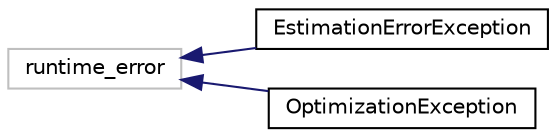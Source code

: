 digraph "Graphical Class Hierarchy"
{
  edge [fontname="Helvetica",fontsize="10",labelfontname="Helvetica",labelfontsize="10"];
  node [fontname="Helvetica",fontsize="10",shape=record];
  rankdir="LR";
  Node1 [label="runtime_error",height=0.2,width=0.4,color="grey75", fillcolor="white", style="filled"];
  Node1 -> Node2 [dir="back",color="midnightblue",fontsize="10",style="solid",fontname="Helvetica"];
  Node2 [label="EstimationErrorException",height=0.2,width=0.4,color="black", fillcolor="white", style="filled",URL="$classEstimationErrorException.html",tooltip="Exception calss for errors in the model estimation process. "];
  Node1 -> Node3 [dir="back",color="midnightblue",fontsize="10",style="solid",fontname="Helvetica"];
  Node3 [label="OptimizationException",height=0.2,width=0.4,color="black", fillcolor="white", style="filled",URL="$classOptimizationException.html",tooltip="Exception class for errors in the model optimization process. "];
}

